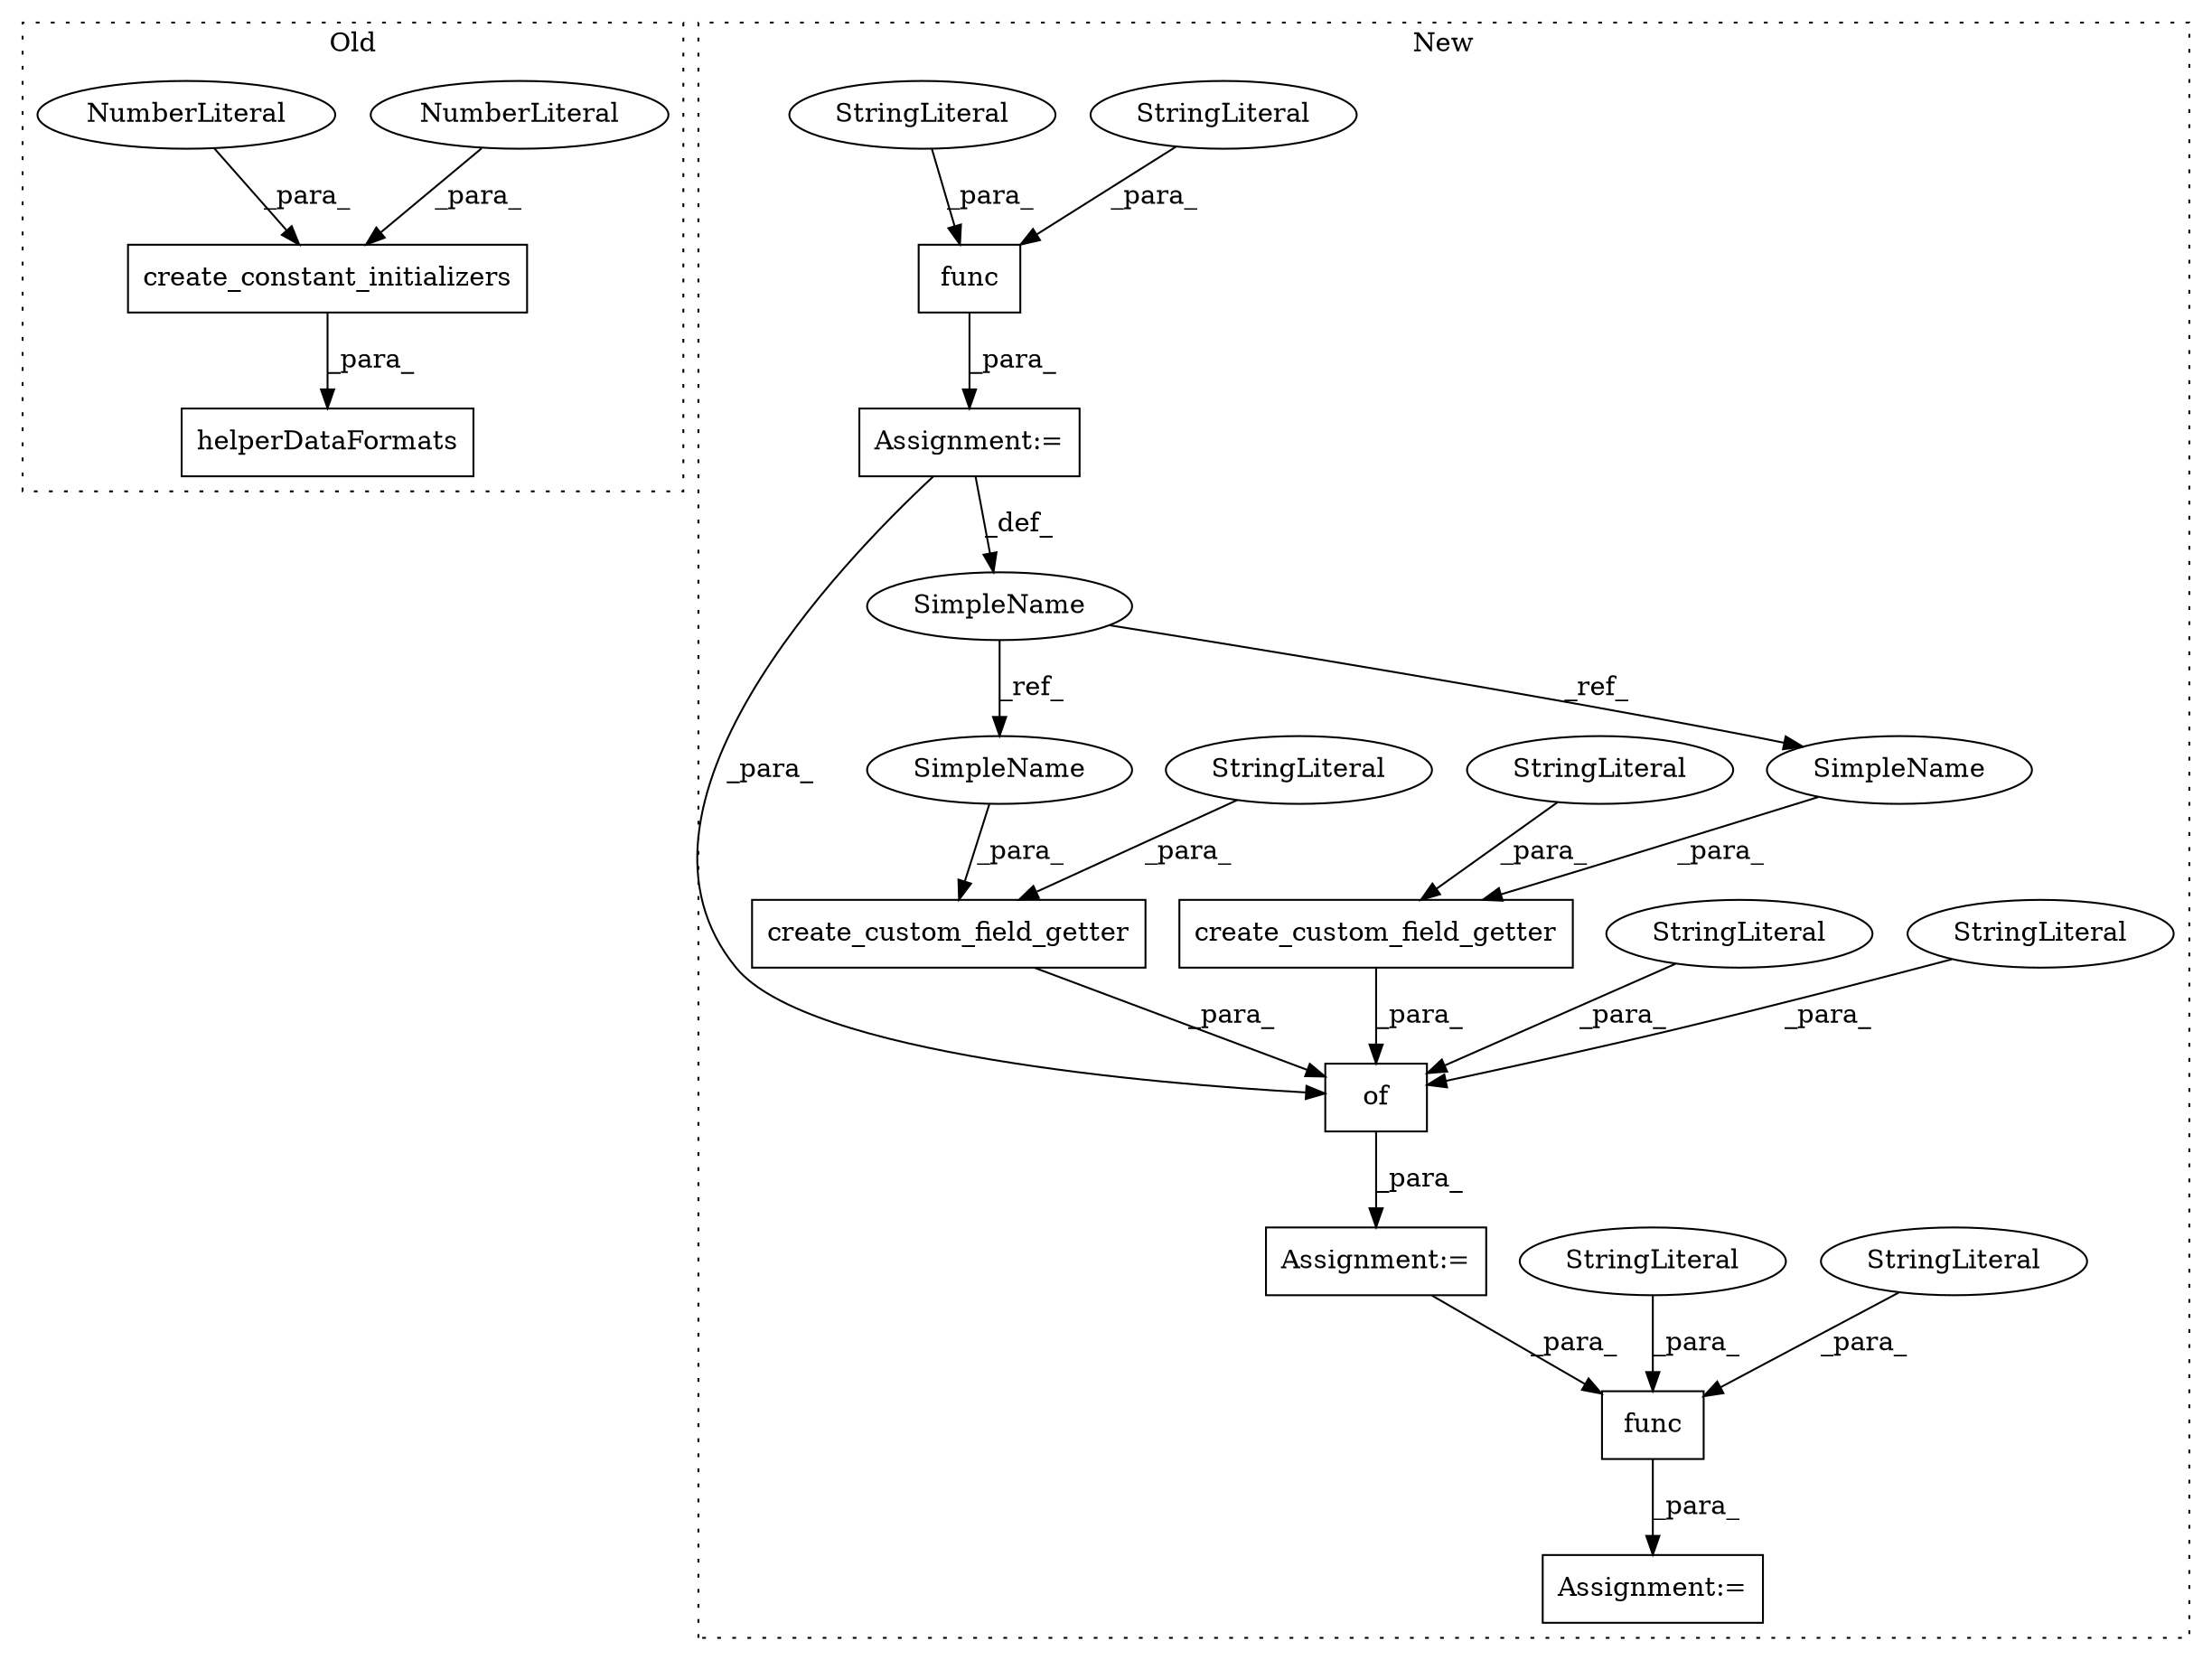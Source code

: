 digraph G {
subgraph cluster0 {
1 [label="create_constant_initializers" a="32" s="5473,5518" l="29,1" shape="box"];
3 [label="helperDataFormats" a="32" s="5619,5643" l="18,1" shape="box"];
4 [label="NumberLiteral" a="34" s="5502" l="3" shape="ellipse"];
5 [label="NumberLiteral" a="34" s="5506" l="3" shape="ellipse"];
label = "Old";
style="dotted";
}
subgraph cluster1 {
2 [label="create_custom_field_getter" a="32" s="5318,5354" l="27,1" shape="box"];
6 [label="func" a="32" s="5368,5400" l="5,1" shape="box"];
7 [label="create_custom_field_getter" a="32" s="5276,5312" l="27,1" shape="box"];
8 [label="func" a="32" s="5121,5139" l="5,1" shape="box"];
9 [label="of" a="32" s="5269,5355" l="3,1" shape="box"];
10 [label="SimpleName" a="42" s="5115" l="5" shape="ellipse"];
11 [label="Assignment:=" a="7" s="5120" l="1" shape="box"];
12 [label="StringLiteral" a="45" s="5272" l="3" shape="ellipse"];
13 [label="Assignment:=" a="7" s="5264" l="1" shape="box"];
14 [label="StringLiteral" a="45" s="5314" l="3" shape="ellipse"];
15 [label="StringLiteral" a="45" s="5373" l="6" shape="ellipse"];
16 [label="StringLiteral" a="45" s="5309" l="3" shape="ellipse"];
17 [label="StringLiteral" a="45" s="5351" l="3" shape="ellipse"];
18 [label="StringLiteral" a="45" s="5380" l="6" shape="ellipse"];
19 [label="StringLiteral" a="45" s="5133" l="6" shape="ellipse"];
20 [label="StringLiteral" a="45" s="5126" l="6" shape="ellipse"];
21 [label="Assignment:=" a="7" s="5367" l="1" shape="box"];
22 [label="SimpleName" a="42" s="5303" l="5" shape="ellipse"];
23 [label="SimpleName" a="42" s="5345" l="5" shape="ellipse"];
label = "New";
style="dotted";
}
1 -> 3 [label="_para_"];
2 -> 9 [label="_para_"];
4 -> 1 [label="_para_"];
5 -> 1 [label="_para_"];
6 -> 21 [label="_para_"];
7 -> 9 [label="_para_"];
8 -> 11 [label="_para_"];
9 -> 13 [label="_para_"];
10 -> 22 [label="_ref_"];
10 -> 23 [label="_ref_"];
11 -> 9 [label="_para_"];
11 -> 10 [label="_def_"];
12 -> 9 [label="_para_"];
13 -> 6 [label="_para_"];
14 -> 9 [label="_para_"];
15 -> 6 [label="_para_"];
16 -> 7 [label="_para_"];
17 -> 2 [label="_para_"];
18 -> 6 [label="_para_"];
19 -> 8 [label="_para_"];
20 -> 8 [label="_para_"];
22 -> 7 [label="_para_"];
23 -> 2 [label="_para_"];
}